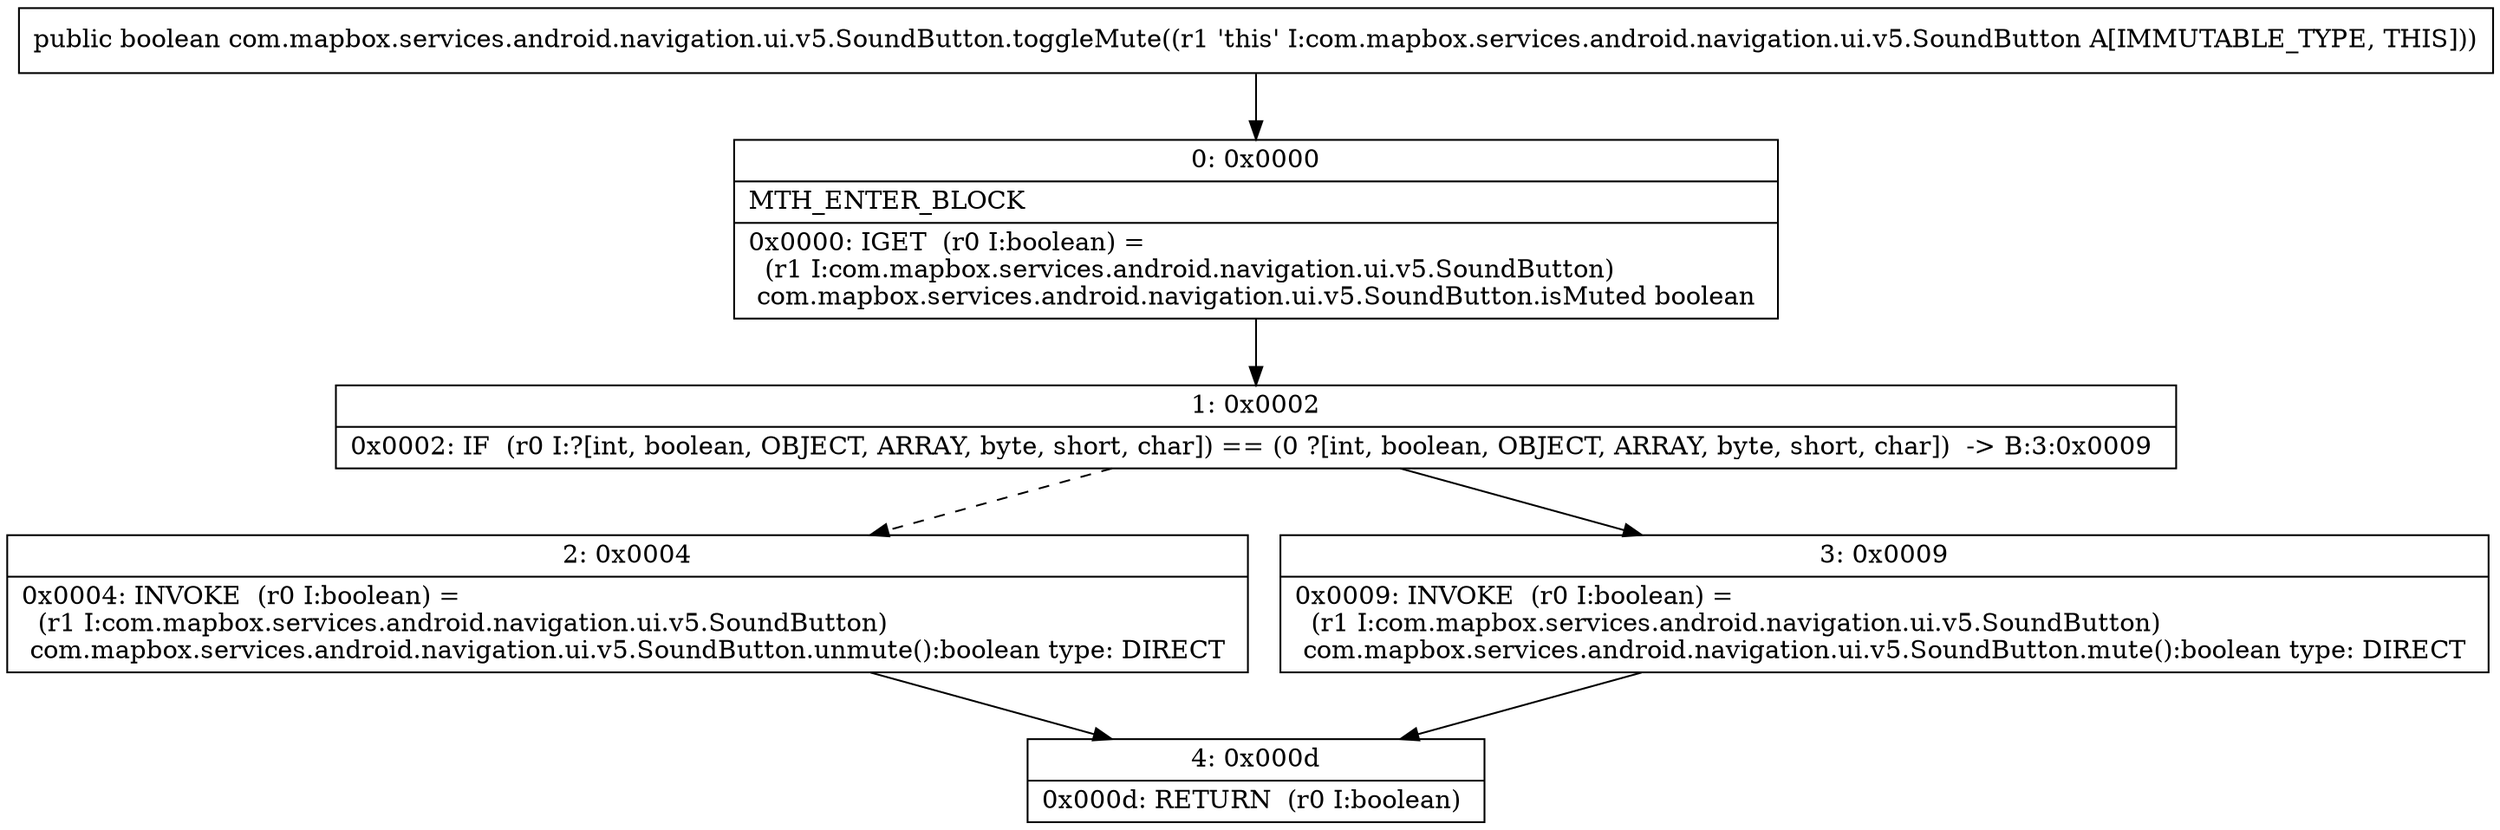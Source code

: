 digraph "CFG forcom.mapbox.services.android.navigation.ui.v5.SoundButton.toggleMute()Z" {
Node_0 [shape=record,label="{0\:\ 0x0000|MTH_ENTER_BLOCK\l|0x0000: IGET  (r0 I:boolean) = \l  (r1 I:com.mapbox.services.android.navigation.ui.v5.SoundButton)\l com.mapbox.services.android.navigation.ui.v5.SoundButton.isMuted boolean \l}"];
Node_1 [shape=record,label="{1\:\ 0x0002|0x0002: IF  (r0 I:?[int, boolean, OBJECT, ARRAY, byte, short, char]) == (0 ?[int, boolean, OBJECT, ARRAY, byte, short, char])  \-\> B:3:0x0009 \l}"];
Node_2 [shape=record,label="{2\:\ 0x0004|0x0004: INVOKE  (r0 I:boolean) = \l  (r1 I:com.mapbox.services.android.navigation.ui.v5.SoundButton)\l com.mapbox.services.android.navigation.ui.v5.SoundButton.unmute():boolean type: DIRECT \l}"];
Node_3 [shape=record,label="{3\:\ 0x0009|0x0009: INVOKE  (r0 I:boolean) = \l  (r1 I:com.mapbox.services.android.navigation.ui.v5.SoundButton)\l com.mapbox.services.android.navigation.ui.v5.SoundButton.mute():boolean type: DIRECT \l}"];
Node_4 [shape=record,label="{4\:\ 0x000d|0x000d: RETURN  (r0 I:boolean) \l}"];
MethodNode[shape=record,label="{public boolean com.mapbox.services.android.navigation.ui.v5.SoundButton.toggleMute((r1 'this' I:com.mapbox.services.android.navigation.ui.v5.SoundButton A[IMMUTABLE_TYPE, THIS])) }"];
MethodNode -> Node_0;
Node_0 -> Node_1;
Node_1 -> Node_2[style=dashed];
Node_1 -> Node_3;
Node_2 -> Node_4;
Node_3 -> Node_4;
}

